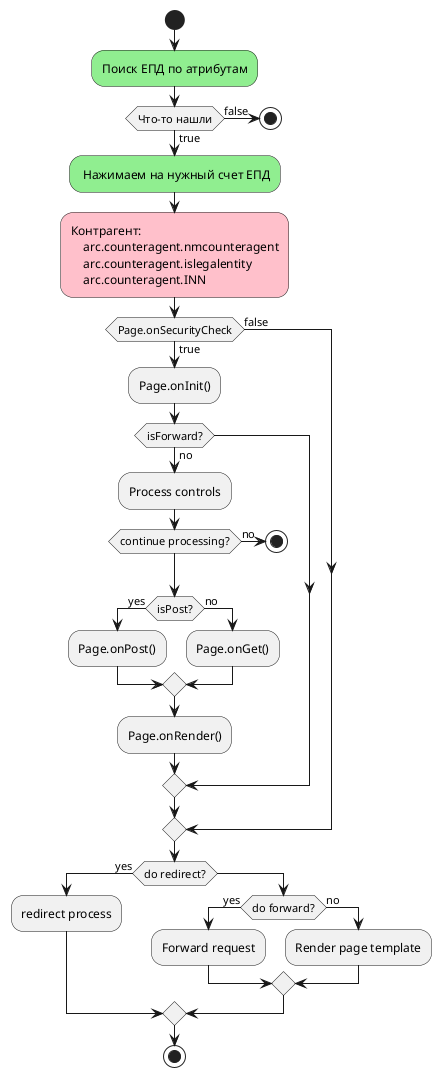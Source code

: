 @startuml
'https://plantuml.com/activity-diagram-beta

start
#LightGreen:Поиск ЕПД по атрибутам;

if (Что-то нашли) then (true)
#LightGreen: Нажимаем на нужный счет ЕПД;
else (false)
stop;
endif
#Pink:Контрагент:
    arc.counteragent.nmcounteragent
    arc.counteragent.islegalentity
    arc.counteragent.INN;





if (Page.onSecurityCheck) then (true)
  :Page.onInit();
  if (isForward?) then (no)
    :Process controls;
    if (continue processing?) then (no)
      stop
    endif

    if (isPost?) then (yes)
      :Page.onPost();
    else (no)
      :Page.onGet();
    endif
    :Page.onRender();
  endif
else (false)
endif

if (do redirect?) then (yes)
  :redirect process;
else
  if (do forward?) then (yes)
    :Forward request;
  else (no)
    :Render page template;
  endif
endif

stop

@enduml
